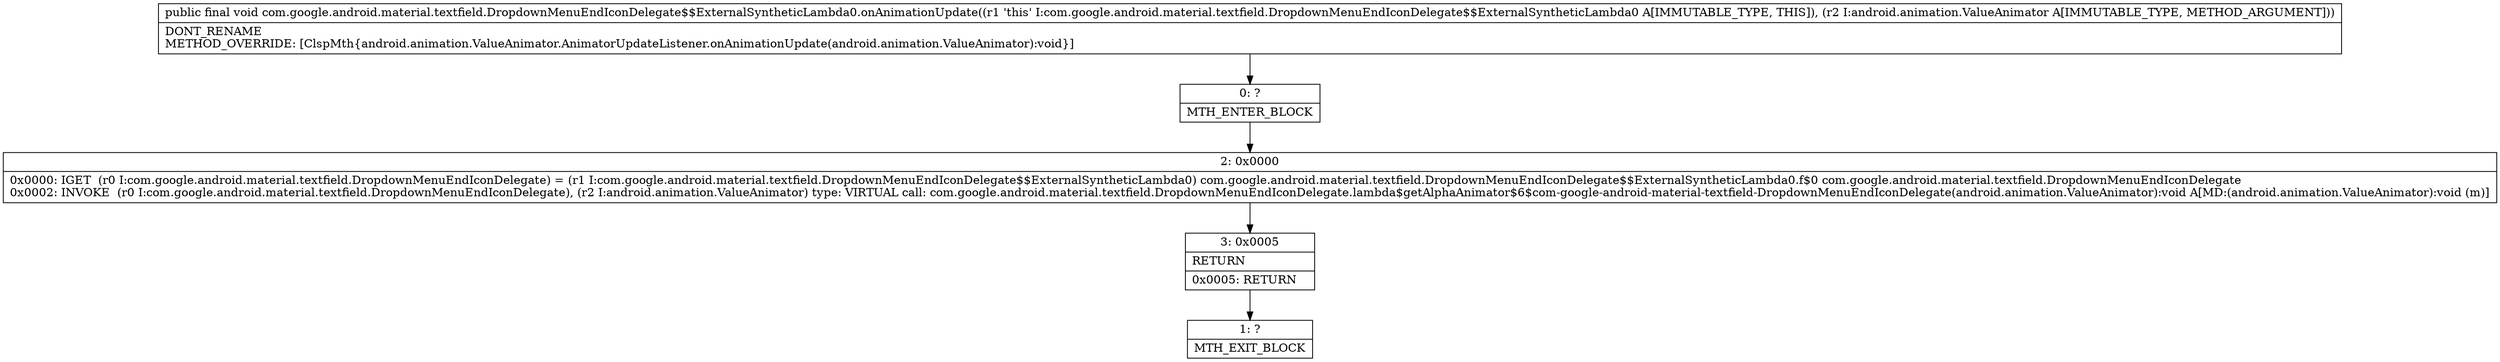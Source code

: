 digraph "CFG forcom.google.android.material.textfield.DropdownMenuEndIconDelegate$$ExternalSyntheticLambda0.onAnimationUpdate(Landroid\/animation\/ValueAnimator;)V" {
Node_0 [shape=record,label="{0\:\ ?|MTH_ENTER_BLOCK\l}"];
Node_2 [shape=record,label="{2\:\ 0x0000|0x0000: IGET  (r0 I:com.google.android.material.textfield.DropdownMenuEndIconDelegate) = (r1 I:com.google.android.material.textfield.DropdownMenuEndIconDelegate$$ExternalSyntheticLambda0) com.google.android.material.textfield.DropdownMenuEndIconDelegate$$ExternalSyntheticLambda0.f$0 com.google.android.material.textfield.DropdownMenuEndIconDelegate \l0x0002: INVOKE  (r0 I:com.google.android.material.textfield.DropdownMenuEndIconDelegate), (r2 I:android.animation.ValueAnimator) type: VIRTUAL call: com.google.android.material.textfield.DropdownMenuEndIconDelegate.lambda$getAlphaAnimator$6$com\-google\-android\-material\-textfield\-DropdownMenuEndIconDelegate(android.animation.ValueAnimator):void A[MD:(android.animation.ValueAnimator):void (m)]\l}"];
Node_3 [shape=record,label="{3\:\ 0x0005|RETURN\l|0x0005: RETURN   \l}"];
Node_1 [shape=record,label="{1\:\ ?|MTH_EXIT_BLOCK\l}"];
MethodNode[shape=record,label="{public final void com.google.android.material.textfield.DropdownMenuEndIconDelegate$$ExternalSyntheticLambda0.onAnimationUpdate((r1 'this' I:com.google.android.material.textfield.DropdownMenuEndIconDelegate$$ExternalSyntheticLambda0 A[IMMUTABLE_TYPE, THIS]), (r2 I:android.animation.ValueAnimator A[IMMUTABLE_TYPE, METHOD_ARGUMENT]))  | DONT_RENAME\lMETHOD_OVERRIDE: [ClspMth\{android.animation.ValueAnimator.AnimatorUpdateListener.onAnimationUpdate(android.animation.ValueAnimator):void\}]\l}"];
MethodNode -> Node_0;Node_0 -> Node_2;
Node_2 -> Node_3;
Node_3 -> Node_1;
}

